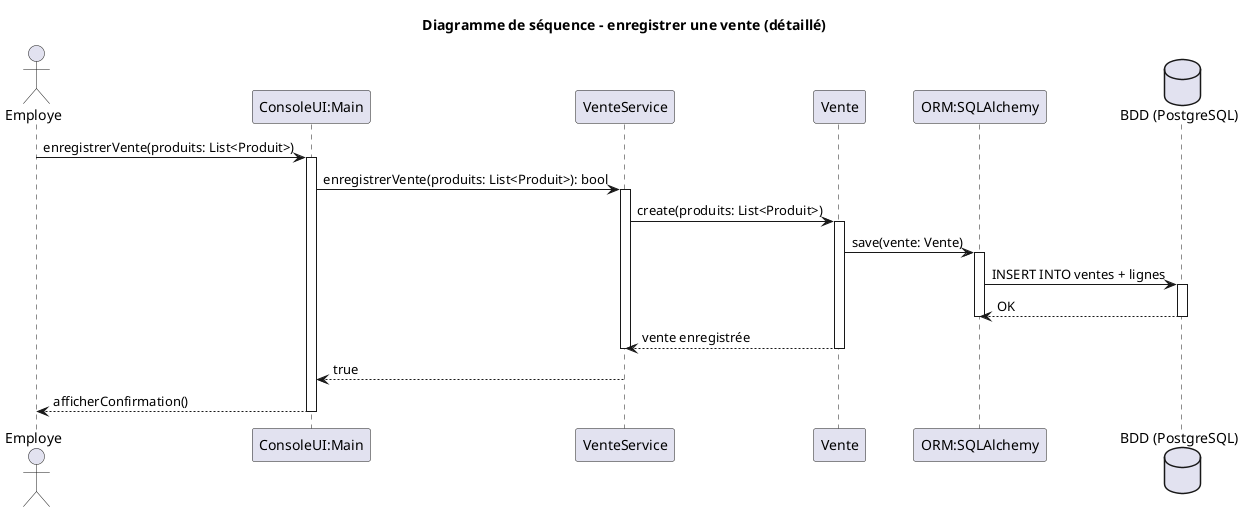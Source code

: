 @startuml
title Diagramme de séquence – enregistrer une vente (détaillé)

actor Employe as Utilisateur
participant "ConsoleUI:Main" as UI
participant "VenteService" as Service
participant "Vente" as Vente
participant "ORM:SQLAlchemy" as ORM
database "BDD (PostgreSQL)" as BDD

Utilisateur -> UI : enregistrerVente(produits: List<Produit>)
activate UI
UI -> Service : enregistrerVente(produits: List<Produit>): bool
activate Service
Service -> Vente : create(produits: List<Produit>)
activate Vente
Vente -> ORM : save(vente: Vente)
activate ORM
ORM -> BDD : INSERT INTO ventes + lignes
activate BDD
BDD --> ORM : OK
deactivate BDD
deactivate ORM
Vente --> Service : vente enregistrée
deactivate Vente
deactivate Service
Service --> UI : true
UI --> Utilisateur : afficherConfirmation()
deactivate UI



@enduml